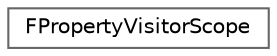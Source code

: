 digraph "Graphical Class Hierarchy"
{
 // INTERACTIVE_SVG=YES
 // LATEX_PDF_SIZE
  bgcolor="transparent";
  edge [fontname=Helvetica,fontsize=10,labelfontname=Helvetica,labelfontsize=10];
  node [fontname=Helvetica,fontsize=10,shape=box,height=0.2,width=0.4];
  rankdir="LR";
  Node0 [id="Node000000",label="FPropertyVisitorScope",height=0.2,width=0.4,color="grey40", fillcolor="white", style="filled",URL="$d0/de7/structFPropertyVisitorScope.html",tooltip=" "];
}
